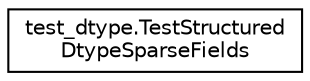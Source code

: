 digraph "Graphical Class Hierarchy"
{
 // LATEX_PDF_SIZE
  edge [fontname="Helvetica",fontsize="10",labelfontname="Helvetica",labelfontsize="10"];
  node [fontname="Helvetica",fontsize="10",shape=record];
  rankdir="LR";
  Node0 [label="test_dtype.TestStructured\lDtypeSparseFields",height=0.2,width=0.4,color="black", fillcolor="white", style="filled",URL="$classtest__dtype_1_1TestStructuredDtypeSparseFields.html",tooltip=" "];
}
